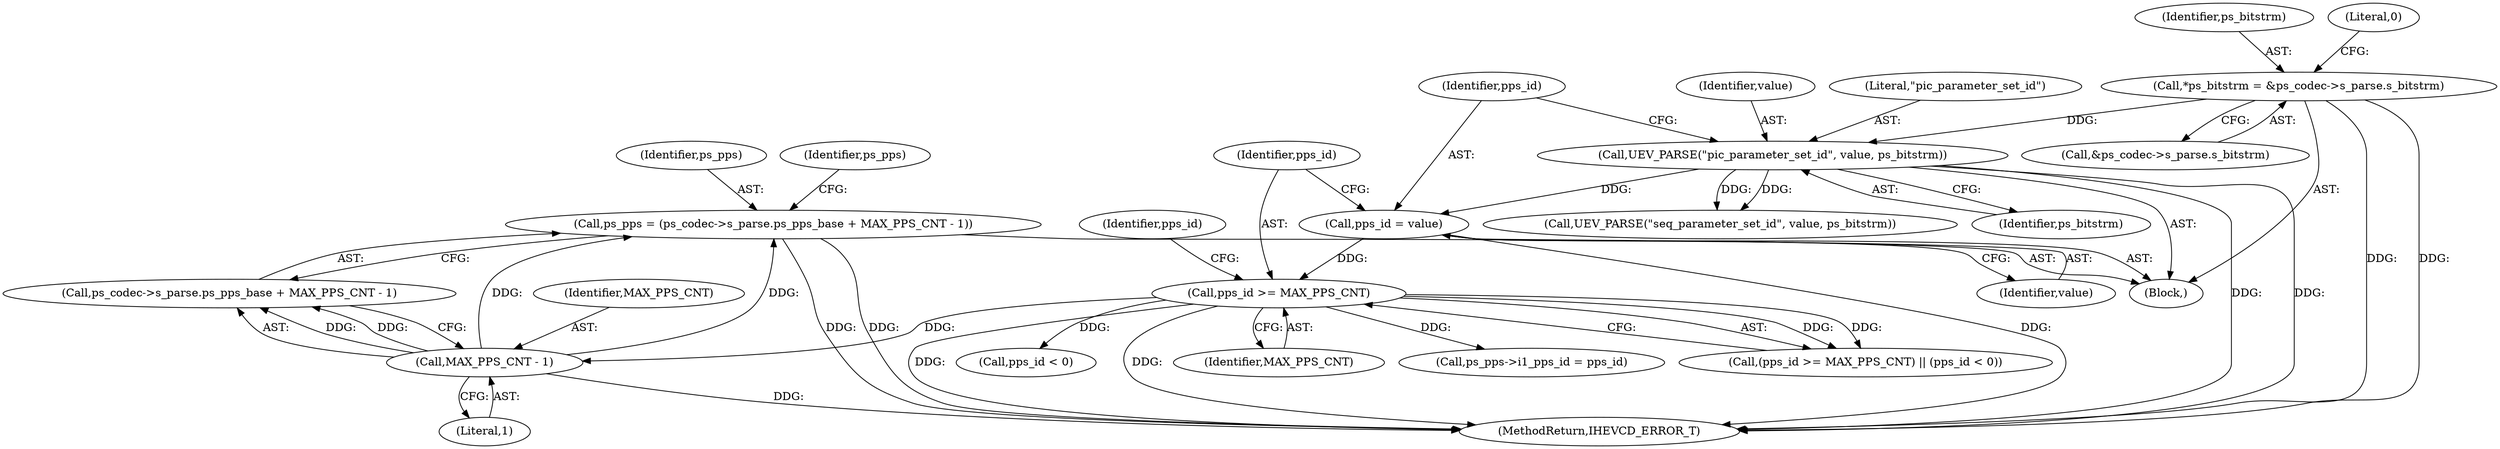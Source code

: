 digraph "0_Android_25c0ffbe6a181b4a373c3c9b421ea449d457e6ed@integer" {
"1000165" [label="(Call,ps_pps = (ps_codec->s_parse.ps_pps_base + MAX_PPS_CNT - 1))"];
"1000173" [label="(Call,MAX_PPS_CNT - 1)"];
"1000148" [label="(Call,pps_id >= MAX_PPS_CNT)"];
"1000143" [label="(Call,pps_id = value)"];
"1000139" [label="(Call,UEV_PARSE(\"pic_parameter_set_id\", value, ps_bitstrm))"];
"1000123" [label="(Call,*ps_bitstrm = &ps_codec->s_parse.s_bitstrm)"];
"1000123" [label="(Call,*ps_bitstrm = &ps_codec->s_parse.s_bitstrm)"];
"1000145" [label="(Identifier,value)"];
"1000142" [label="(Identifier,ps_bitstrm)"];
"1000165" [label="(Call,ps_pps = (ps_codec->s_parse.ps_pps_base + MAX_PPS_CNT - 1))"];
"1000140" [label="(Literal,\"pic_parameter_set_id\")"];
"1000150" [label="(Identifier,MAX_PPS_CNT)"];
"1000175" [label="(Literal,1)"];
"1000176" [label="(Call,ps_pps->i1_pps_id = pps_id)"];
"1000144" [label="(Identifier,pps_id)"];
"1000124" [label="(Identifier,ps_bitstrm)"];
"1000143" [label="(Call,pps_id = value)"];
"1000152" [label="(Identifier,pps_id)"];
"1000147" [label="(Call,(pps_id >= MAX_PPS_CNT) || (pps_id < 0))"];
"1000166" [label="(Identifier,ps_pps)"];
"1000181" [label="(Call,UEV_PARSE(\"seq_parameter_set_id\", value, ps_bitstrm))"];
"1000167" [label="(Call,ps_codec->s_parse.ps_pps_base + MAX_PPS_CNT - 1)"];
"1000148" [label="(Call,pps_id >= MAX_PPS_CNT)"];
"1000125" [label="(Call,&ps_codec->s_parse.s_bitstrm)"];
"1000111" [label="(Block,)"];
"1000178" [label="(Identifier,ps_pps)"];
"1001047" [label="(MethodReturn,IHEVCD_ERROR_T)"];
"1000174" [label="(Identifier,MAX_PPS_CNT)"];
"1000173" [label="(Call,MAX_PPS_CNT - 1)"];
"1000149" [label="(Identifier,pps_id)"];
"1000151" [label="(Call,pps_id < 0)"];
"1000141" [label="(Identifier,value)"];
"1000133" [label="(Literal,0)"];
"1000139" [label="(Call,UEV_PARSE(\"pic_parameter_set_id\", value, ps_bitstrm))"];
"1000165" -> "1000111"  [label="AST: "];
"1000165" -> "1000167"  [label="CFG: "];
"1000166" -> "1000165"  [label="AST: "];
"1000167" -> "1000165"  [label="AST: "];
"1000178" -> "1000165"  [label="CFG: "];
"1000165" -> "1001047"  [label="DDG: "];
"1000165" -> "1001047"  [label="DDG: "];
"1000173" -> "1000165"  [label="DDG: "];
"1000173" -> "1000165"  [label="DDG: "];
"1000173" -> "1000167"  [label="AST: "];
"1000173" -> "1000175"  [label="CFG: "];
"1000174" -> "1000173"  [label="AST: "];
"1000175" -> "1000173"  [label="AST: "];
"1000167" -> "1000173"  [label="CFG: "];
"1000173" -> "1001047"  [label="DDG: "];
"1000173" -> "1000167"  [label="DDG: "];
"1000173" -> "1000167"  [label="DDG: "];
"1000148" -> "1000173"  [label="DDG: "];
"1000148" -> "1000147"  [label="AST: "];
"1000148" -> "1000150"  [label="CFG: "];
"1000149" -> "1000148"  [label="AST: "];
"1000150" -> "1000148"  [label="AST: "];
"1000152" -> "1000148"  [label="CFG: "];
"1000147" -> "1000148"  [label="CFG: "];
"1000148" -> "1001047"  [label="DDG: "];
"1000148" -> "1001047"  [label="DDG: "];
"1000148" -> "1000147"  [label="DDG: "];
"1000148" -> "1000147"  [label="DDG: "];
"1000143" -> "1000148"  [label="DDG: "];
"1000148" -> "1000151"  [label="DDG: "];
"1000148" -> "1000176"  [label="DDG: "];
"1000143" -> "1000111"  [label="AST: "];
"1000143" -> "1000145"  [label="CFG: "];
"1000144" -> "1000143"  [label="AST: "];
"1000145" -> "1000143"  [label="AST: "];
"1000149" -> "1000143"  [label="CFG: "];
"1000143" -> "1001047"  [label="DDG: "];
"1000139" -> "1000143"  [label="DDG: "];
"1000139" -> "1000111"  [label="AST: "];
"1000139" -> "1000142"  [label="CFG: "];
"1000140" -> "1000139"  [label="AST: "];
"1000141" -> "1000139"  [label="AST: "];
"1000142" -> "1000139"  [label="AST: "];
"1000144" -> "1000139"  [label="CFG: "];
"1000139" -> "1001047"  [label="DDG: "];
"1000139" -> "1001047"  [label="DDG: "];
"1000123" -> "1000139"  [label="DDG: "];
"1000139" -> "1000181"  [label="DDG: "];
"1000139" -> "1000181"  [label="DDG: "];
"1000123" -> "1000111"  [label="AST: "];
"1000123" -> "1000125"  [label="CFG: "];
"1000124" -> "1000123"  [label="AST: "];
"1000125" -> "1000123"  [label="AST: "];
"1000133" -> "1000123"  [label="CFG: "];
"1000123" -> "1001047"  [label="DDG: "];
"1000123" -> "1001047"  [label="DDG: "];
}
